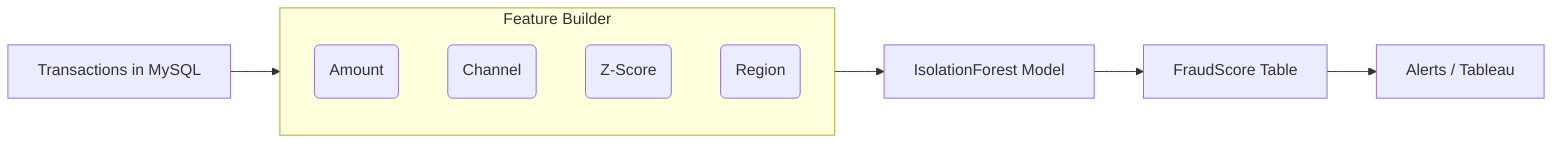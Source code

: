 flowchart LR
  T[Transactions in MySQL]
  subgraph F["Feature Builder"]
    UC1("Amount")
    UC2("Channel")
    UC3("Z-Score")
    UC4("Region")
  end
  M[IsolationForest Model]
  S[FraudScore Table]
  A[Alerts / Tableau]

  T --> F --> M --> S --> A